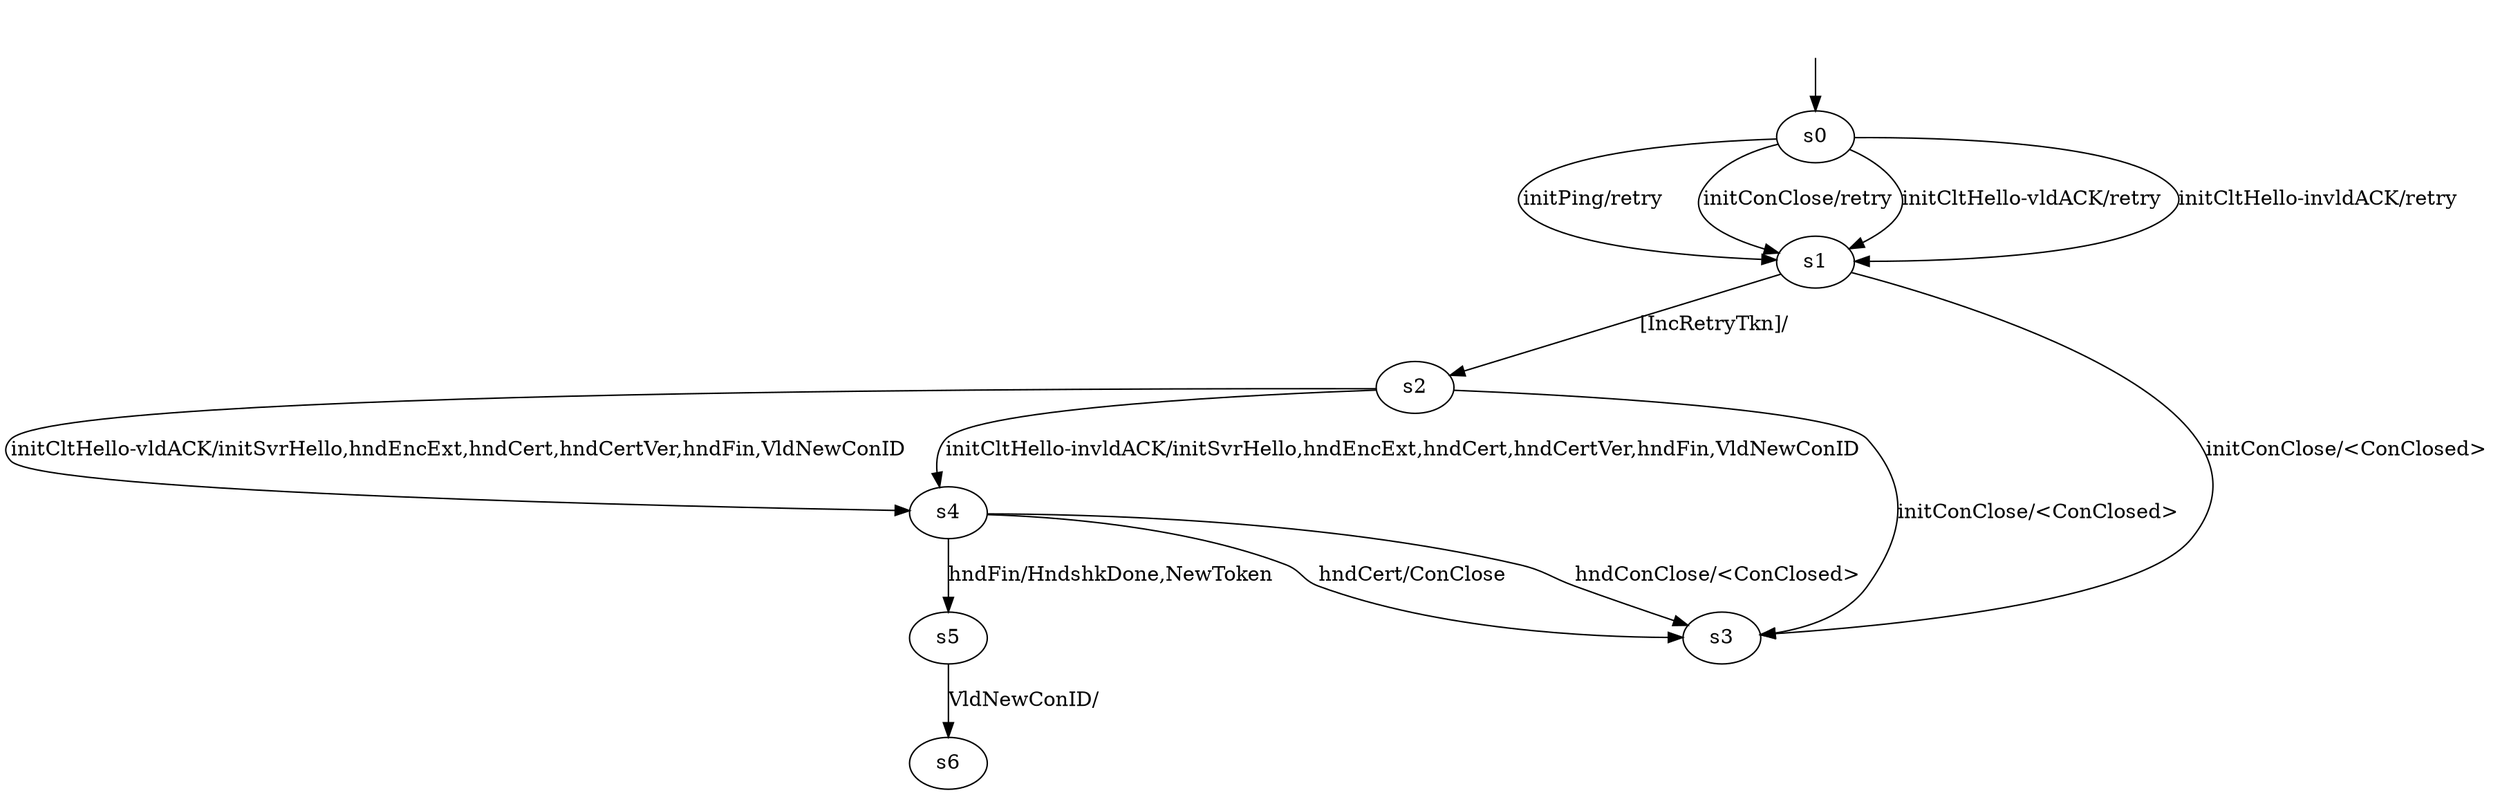 digraph "quicgoModels/quicgo-BWR-BWRCA-CS-0/learnedModel" {
s0 [label=s0];
s1 [label=s1];
s2 [label=s2];
s3 [label=s3];
s4 [label=s4];
s5 [label=s5];
s6 [label=s6];
s0 -> s1  [label="initPing/retry "];
s0 -> s1  [label="initConClose/retry "];
s0 -> s1  [label="initCltHello-vldACK/retry "];
s0 -> s1  [label="initCltHello-invldACK/retry "];
s1 -> s3  [label="initConClose/<ConClosed> "];
s1 -> s2  [label="[IncRetryTkn]/ "];
s2 -> s3  [label="initConClose/<ConClosed> "];
s2 -> s4  [label="initCltHello-vldACK/initSvrHello,hndEncExt,hndCert,hndCertVer,hndFin,VldNewConID "];
s2 -> s4  [label="initCltHello-invldACK/initSvrHello,hndEncExt,hndCert,hndCertVer,hndFin,VldNewConID "];
s4 -> s5  [label="hndFin/HndshkDone,NewToken "];
s4 -> s3  [label="hndConClose/<ConClosed> "];
s4 -> s3  [label="hndCert/ConClose "];
s5 -> s6  [label="VldNewConID/ "];
__start0 [label="", shape=none];
__start0 -> s0  [label=""];
}
